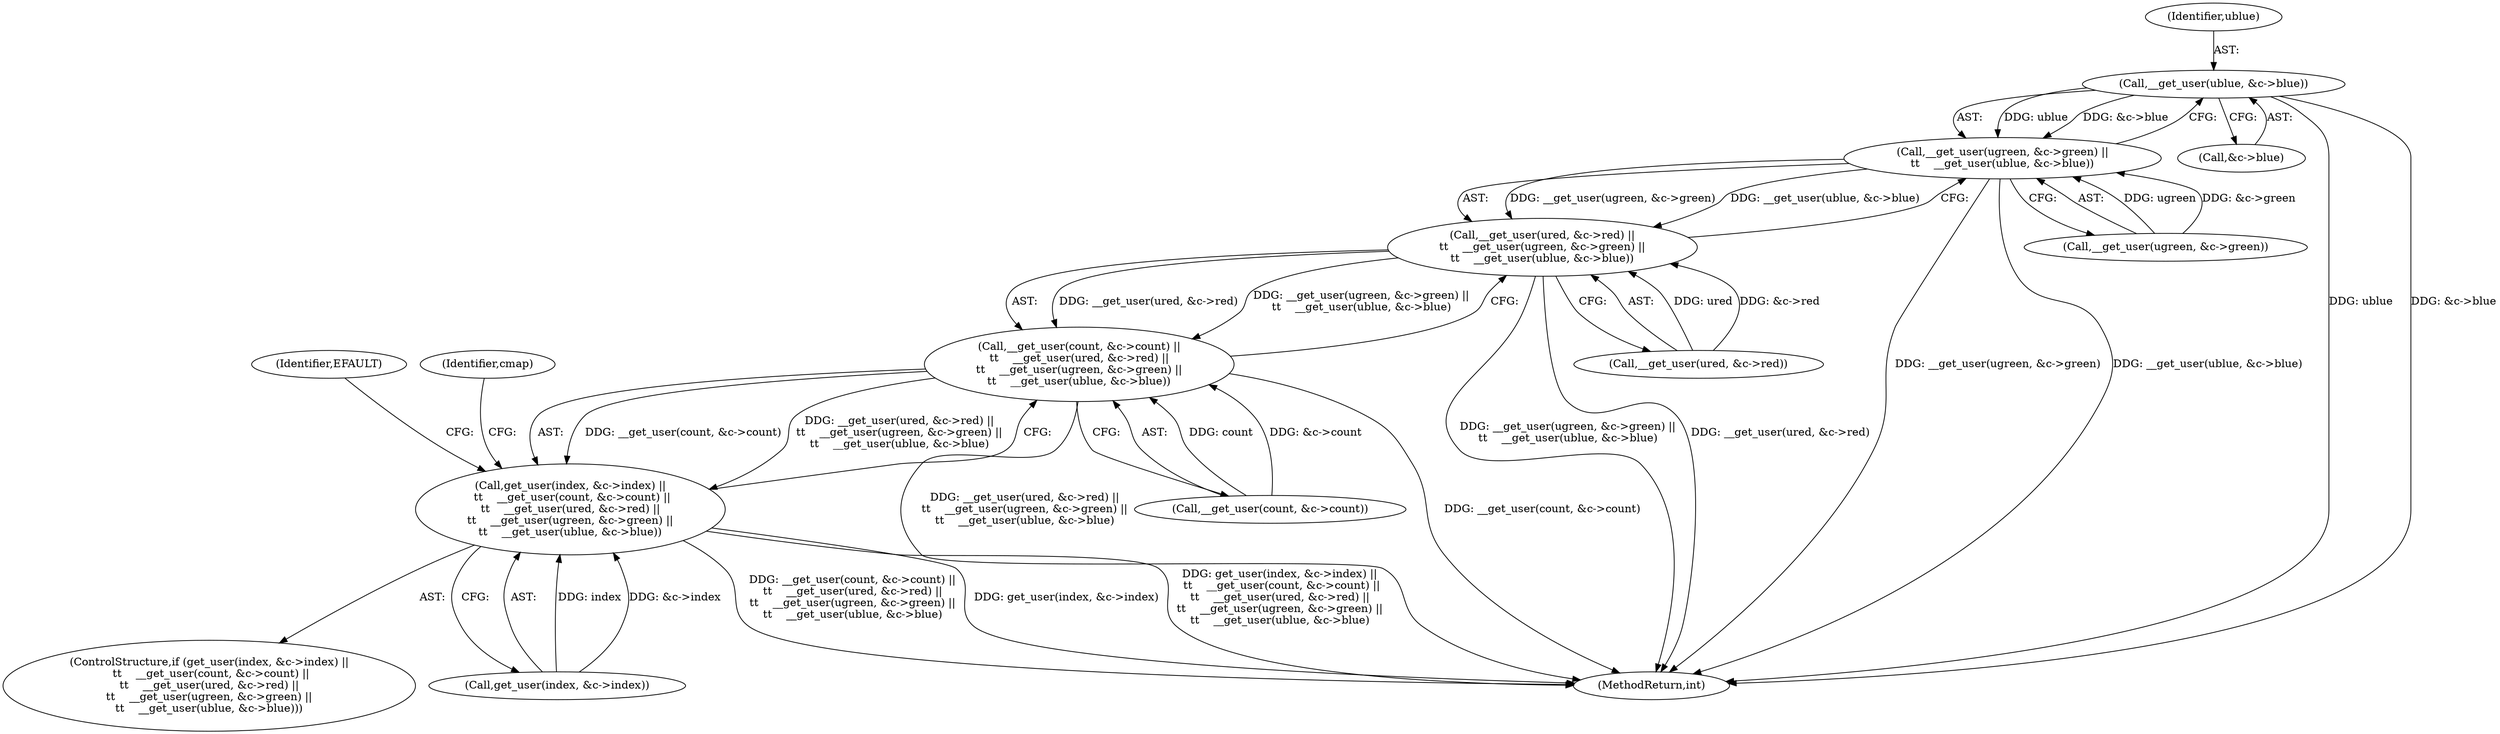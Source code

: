 digraph "0_linux_250c6c49e3b68756b14983c076183568636e2bde@pointer" {
"1000224" [label="(Call,__get_user(ublue, &c->blue))"];
"1000217" [label="(Call,__get_user(ugreen, &c->green) ||\n\t\t    __get_user(ublue, &c->blue))"];
"1000210" [label="(Call,__get_user(ured, &c->red) ||\n\t\t    __get_user(ugreen, &c->green) ||\n\t\t    __get_user(ublue, &c->blue))"];
"1000203" [label="(Call,__get_user(count, &c->count) ||\n\t\t    __get_user(ured, &c->red) ||\n\t\t    __get_user(ugreen, &c->green) ||\n\t\t    __get_user(ublue, &c->blue))"];
"1000196" [label="(Call,get_user(index, &c->index) ||\n \t\t    __get_user(count, &c->count) ||\n\t\t    __get_user(ured, &c->red) ||\n\t\t    __get_user(ugreen, &c->green) ||\n\t\t    __get_user(ublue, &c->blue))"];
"1000224" [label="(Call,__get_user(ublue, &c->blue))"];
"1000203" [label="(Call,__get_user(count, &c->count) ||\n\t\t    __get_user(ured, &c->red) ||\n\t\t    __get_user(ugreen, &c->green) ||\n\t\t    __get_user(ublue, &c->blue))"];
"1000204" [label="(Call,__get_user(count, &c->count))"];
"1000195" [label="(ControlStructure,if (get_user(index, &c->index) ||\n \t\t    __get_user(count, &c->count) ||\n\t\t    __get_user(ured, &c->red) ||\n\t\t    __get_user(ugreen, &c->green) ||\n\t\t    __get_user(ublue, &c->blue)))"];
"1000232" [label="(Identifier,EFAULT)"];
"1000225" [label="(Identifier,ublue)"];
"1000226" [label="(Call,&c->blue)"];
"1000476" [label="(MethodReturn,int)"];
"1000235" [label="(Identifier,cmap)"];
"1000211" [label="(Call,__get_user(ured, &c->red))"];
"1000217" [label="(Call,__get_user(ugreen, &c->green) ||\n\t\t    __get_user(ublue, &c->blue))"];
"1000218" [label="(Call,__get_user(ugreen, &c->green))"];
"1000196" [label="(Call,get_user(index, &c->index) ||\n \t\t    __get_user(count, &c->count) ||\n\t\t    __get_user(ured, &c->red) ||\n\t\t    __get_user(ugreen, &c->green) ||\n\t\t    __get_user(ublue, &c->blue))"];
"1000197" [label="(Call,get_user(index, &c->index))"];
"1000210" [label="(Call,__get_user(ured, &c->red) ||\n\t\t    __get_user(ugreen, &c->green) ||\n\t\t    __get_user(ublue, &c->blue))"];
"1000224" -> "1000217"  [label="AST: "];
"1000224" -> "1000226"  [label="CFG: "];
"1000225" -> "1000224"  [label="AST: "];
"1000226" -> "1000224"  [label="AST: "];
"1000217" -> "1000224"  [label="CFG: "];
"1000224" -> "1000476"  [label="DDG: ublue"];
"1000224" -> "1000476"  [label="DDG: &c->blue"];
"1000224" -> "1000217"  [label="DDG: ublue"];
"1000224" -> "1000217"  [label="DDG: &c->blue"];
"1000217" -> "1000210"  [label="AST: "];
"1000217" -> "1000218"  [label="CFG: "];
"1000218" -> "1000217"  [label="AST: "];
"1000210" -> "1000217"  [label="CFG: "];
"1000217" -> "1000476"  [label="DDG: __get_user(ugreen, &c->green)"];
"1000217" -> "1000476"  [label="DDG: __get_user(ublue, &c->blue)"];
"1000217" -> "1000210"  [label="DDG: __get_user(ugreen, &c->green)"];
"1000217" -> "1000210"  [label="DDG: __get_user(ublue, &c->blue)"];
"1000218" -> "1000217"  [label="DDG: ugreen"];
"1000218" -> "1000217"  [label="DDG: &c->green"];
"1000210" -> "1000203"  [label="AST: "];
"1000210" -> "1000211"  [label="CFG: "];
"1000211" -> "1000210"  [label="AST: "];
"1000203" -> "1000210"  [label="CFG: "];
"1000210" -> "1000476"  [label="DDG: __get_user(ugreen, &c->green) ||\n\t\t    __get_user(ublue, &c->blue)"];
"1000210" -> "1000476"  [label="DDG: __get_user(ured, &c->red)"];
"1000210" -> "1000203"  [label="DDG: __get_user(ured, &c->red)"];
"1000210" -> "1000203"  [label="DDG: __get_user(ugreen, &c->green) ||\n\t\t    __get_user(ublue, &c->blue)"];
"1000211" -> "1000210"  [label="DDG: ured"];
"1000211" -> "1000210"  [label="DDG: &c->red"];
"1000203" -> "1000196"  [label="AST: "];
"1000203" -> "1000204"  [label="CFG: "];
"1000204" -> "1000203"  [label="AST: "];
"1000196" -> "1000203"  [label="CFG: "];
"1000203" -> "1000476"  [label="DDG: __get_user(ured, &c->red) ||\n\t\t    __get_user(ugreen, &c->green) ||\n\t\t    __get_user(ublue, &c->blue)"];
"1000203" -> "1000476"  [label="DDG: __get_user(count, &c->count)"];
"1000203" -> "1000196"  [label="DDG: __get_user(count, &c->count)"];
"1000203" -> "1000196"  [label="DDG: __get_user(ured, &c->red) ||\n\t\t    __get_user(ugreen, &c->green) ||\n\t\t    __get_user(ublue, &c->blue)"];
"1000204" -> "1000203"  [label="DDG: count"];
"1000204" -> "1000203"  [label="DDG: &c->count"];
"1000196" -> "1000195"  [label="AST: "];
"1000196" -> "1000197"  [label="CFG: "];
"1000197" -> "1000196"  [label="AST: "];
"1000232" -> "1000196"  [label="CFG: "];
"1000235" -> "1000196"  [label="CFG: "];
"1000196" -> "1000476"  [label="DDG: __get_user(count, &c->count) ||\n\t\t    __get_user(ured, &c->red) ||\n\t\t    __get_user(ugreen, &c->green) ||\n\t\t    __get_user(ublue, &c->blue)"];
"1000196" -> "1000476"  [label="DDG: get_user(index, &c->index)"];
"1000196" -> "1000476"  [label="DDG: get_user(index, &c->index) ||\n \t\t    __get_user(count, &c->count) ||\n\t\t    __get_user(ured, &c->red) ||\n\t\t    __get_user(ugreen, &c->green) ||\n\t\t    __get_user(ublue, &c->blue)"];
"1000197" -> "1000196"  [label="DDG: index"];
"1000197" -> "1000196"  [label="DDG: &c->index"];
}
